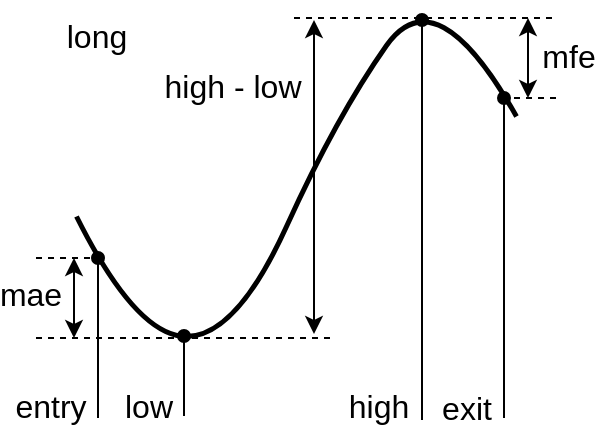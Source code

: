 <mxfile>
    <diagram id="8RVhm1ogPv1j47Bb_8R3" name="Page-1">
        <mxGraphModel dx="540" dy="686" grid="1" gridSize="10" guides="1" tooltips="1" connect="1" arrows="1" fold="1" page="1" pageScale="1" pageWidth="850" pageHeight="1100" math="0" shadow="0">
            <root>
                <mxCell id="0"/>
                <mxCell id="1" parent="0"/>
                <mxCell id="ZHL7SiP10_N1SFR8rapa-1" value="" style="endArrow=none;html=1;strokeWidth=2.5;curved=1;endFill=0;shadow=0;sketch=0;" parent="1" edge="1">
                    <mxGeometry x="60" y="589" width="50" height="50" as="geometry">
                        <mxPoint x="103" y="730" as="sourcePoint"/>
                        <mxPoint x="323" y="680" as="targetPoint"/>
                        <Array as="points">
                            <mxPoint x="133" y="790"/>
                            <mxPoint x="183" y="790"/>
                            <mxPoint x="233" y="680"/>
                            <mxPoint x="283" y="609"/>
                        </Array>
                    </mxGeometry>
                </mxCell>
                <mxCell id="ZHL7SiP10_N1SFR8rapa-2" value="" style="endArrow=none;html=1;shadow=0;strokeWidth=1;dashed=1;" parent="1" edge="1">
                    <mxGeometry x="60" y="589" width="50" height="50" as="geometry">
                        <mxPoint x="83" y="791" as="sourcePoint"/>
                        <mxPoint x="232" y="791" as="targetPoint"/>
                    </mxGeometry>
                </mxCell>
                <mxCell id="ZHL7SiP10_N1SFR8rapa-3" value="" style="endArrow=none;html=1;shadow=0;strokeWidth=1;dashed=1;" parent="1" edge="1">
                    <mxGeometry x="60" y="589" width="50" height="50" as="geometry">
                        <mxPoint x="212" y="631" as="sourcePoint"/>
                        <mxPoint x="343" y="631" as="targetPoint"/>
                    </mxGeometry>
                </mxCell>
                <mxCell id="ZHL7SiP10_N1SFR8rapa-4" value="" style="endArrow=none;html=1;shadow=0;strokeWidth=1;dashed=1;" parent="1" edge="1">
                    <mxGeometry x="60" y="589" width="50" height="50" as="geometry">
                        <mxPoint x="83" y="751" as="sourcePoint"/>
                        <mxPoint x="113" y="751" as="targetPoint"/>
                    </mxGeometry>
                </mxCell>
                <mxCell id="ZHL7SiP10_N1SFR8rapa-5" value="" style="endArrow=none;html=1;shadow=0;strokeWidth=1;dashed=1;" parent="1" edge="1">
                    <mxGeometry x="60" y="589" width="50" height="50" as="geometry">
                        <mxPoint x="322" y="671" as="sourcePoint"/>
                        <mxPoint x="343" y="671" as="targetPoint"/>
                    </mxGeometry>
                </mxCell>
                <mxCell id="ZHL7SiP10_N1SFR8rapa-6" value="" style="endArrow=classic;startArrow=classic;html=1;shadow=0;strokeWidth=1;" parent="1" edge="1">
                    <mxGeometry x="60" y="589" width="50" height="50" as="geometry">
                        <mxPoint x="329" y="671" as="sourcePoint"/>
                        <mxPoint x="329" y="631" as="targetPoint"/>
                    </mxGeometry>
                </mxCell>
                <mxCell id="ZHL7SiP10_N1SFR8rapa-7" value="" style="endArrow=classic;startArrow=classic;html=1;shadow=0;strokeWidth=1;" parent="1" edge="1">
                    <mxGeometry x="60" y="589" width="50" height="50" as="geometry">
                        <mxPoint x="102" y="791" as="sourcePoint"/>
                        <mxPoint x="102" y="751" as="targetPoint"/>
                    </mxGeometry>
                </mxCell>
                <mxCell id="ZHL7SiP10_N1SFR8rapa-8" value="" style="endArrow=classic;startArrow=classic;html=1;shadow=0;strokeWidth=1;" parent="1" edge="1">
                    <mxGeometry x="60" y="589" width="50" height="50" as="geometry">
                        <mxPoint x="222" y="789" as="sourcePoint"/>
                        <mxPoint x="222" y="632" as="targetPoint"/>
                    </mxGeometry>
                </mxCell>
                <mxCell id="ZHL7SiP10_N1SFR8rapa-9" value="" style="endArrow=oval;html=1;shadow=0;strokeWidth=1;endFill=1;" parent="1" edge="1">
                    <mxGeometry x="60" y="589" width="50" height="50" as="geometry">
                        <mxPoint x="276" y="832" as="sourcePoint"/>
                        <mxPoint x="276" y="632" as="targetPoint"/>
                    </mxGeometry>
                </mxCell>
                <mxCell id="ZHL7SiP10_N1SFR8rapa-10" value="" style="endArrow=oval;html=1;shadow=0;strokeWidth=1;endFill=1;" parent="1" edge="1">
                    <mxGeometry x="60" y="589" width="50" height="50" as="geometry">
                        <mxPoint x="157" y="830" as="sourcePoint"/>
                        <mxPoint x="157" y="790" as="targetPoint"/>
                    </mxGeometry>
                </mxCell>
                <mxCell id="ZHL7SiP10_N1SFR8rapa-11" value="" style="endArrow=oval;html=1;shadow=0;strokeWidth=1;endFill=1;" parent="1" edge="1">
                    <mxGeometry x="60" y="589" width="50" height="50" as="geometry">
                        <mxPoint x="317" y="831" as="sourcePoint"/>
                        <mxPoint x="317" y="671" as="targetPoint"/>
                    </mxGeometry>
                </mxCell>
                <mxCell id="ZHL7SiP10_N1SFR8rapa-12" value="" style="endArrow=oval;html=1;shadow=0;strokeWidth=1;endFill=1;" parent="1" edge="1">
                    <mxGeometry x="60" y="589" width="50" height="50" as="geometry">
                        <mxPoint x="114" y="831" as="sourcePoint"/>
                        <mxPoint x="114" y="751" as="targetPoint"/>
                    </mxGeometry>
                </mxCell>
                <mxCell id="ZHL7SiP10_N1SFR8rapa-13" value="entry" style="edgeLabel;html=1;align=center;verticalAlign=middle;resizable=0;points=[];fontFamily=Helvetica;fontSize=16;" parent="1" vertex="1" connectable="0">
                    <mxGeometry x="90" y="825" as="geometry"/>
                </mxCell>
                <mxCell id="ZHL7SiP10_N1SFR8rapa-14" value="exit" style="edgeLabel;html=1;align=center;verticalAlign=middle;resizable=0;points=[];fontFamily=Helvetica;fontSize=16;" parent="1" vertex="1" connectable="0">
                    <mxGeometry x="298" y="827" as="geometry">
                        <mxPoint y="-1" as="offset"/>
                    </mxGeometry>
                </mxCell>
                <mxCell id="ZHL7SiP10_N1SFR8rapa-15" value="low" style="edgeLabel;html=1;align=center;verticalAlign=middle;resizable=0;points=[];fontFamily=Helvetica;fontSize=16;" parent="1" vertex="1" connectable="0">
                    <mxGeometry x="141" y="822" as="geometry">
                        <mxPoint x="-2" y="3" as="offset"/>
                    </mxGeometry>
                </mxCell>
                <mxCell id="ZHL7SiP10_N1SFR8rapa-16" value="high" style="edgeLabel;html=1;align=center;verticalAlign=middle;resizable=0;points=[];fontFamily=Helvetica;fontSize=16;" parent="1" vertex="1" connectable="0">
                    <mxGeometry x="254" y="825" as="geometry"/>
                </mxCell>
                <mxCell id="ZHL7SiP10_N1SFR8rapa-17" value="mae" style="edgeLabel;html=1;align=center;verticalAlign=middle;resizable=0;points=[];fontFamily=Helvetica;fontSize=16;" parent="1" vertex="1" connectable="0">
                    <mxGeometry x="80" y="769" as="geometry"/>
                </mxCell>
                <mxCell id="ZHL7SiP10_N1SFR8rapa-18" value="mfe" style="edgeLabel;html=1;align=center;verticalAlign=middle;resizable=0;points=[];fontFamily=Helvetica;fontSize=16;" parent="1" vertex="1" connectable="0">
                    <mxGeometry x="349" y="650" as="geometry"/>
                </mxCell>
                <mxCell id="ZHL7SiP10_N1SFR8rapa-19" value="high - low" style="edgeLabel;html=1;align=center;verticalAlign=middle;resizable=0;points=[];fontFamily=Helvetica;fontSize=16;" parent="1" vertex="1" connectable="0">
                    <mxGeometry x="181" y="665" as="geometry"/>
                </mxCell>
                <mxCell id="ZHL7SiP10_N1SFR8rapa-20" value="long" style="edgeLabel;html=1;align=center;verticalAlign=middle;resizable=0;points=[];fontFamily=Helvetica;fontSize=16;" parent="1" vertex="1" connectable="0">
                    <mxGeometry x="113" y="640" as="geometry"/>
                </mxCell>
            </root>
        </mxGraphModel>
    </diagram>
</mxfile>